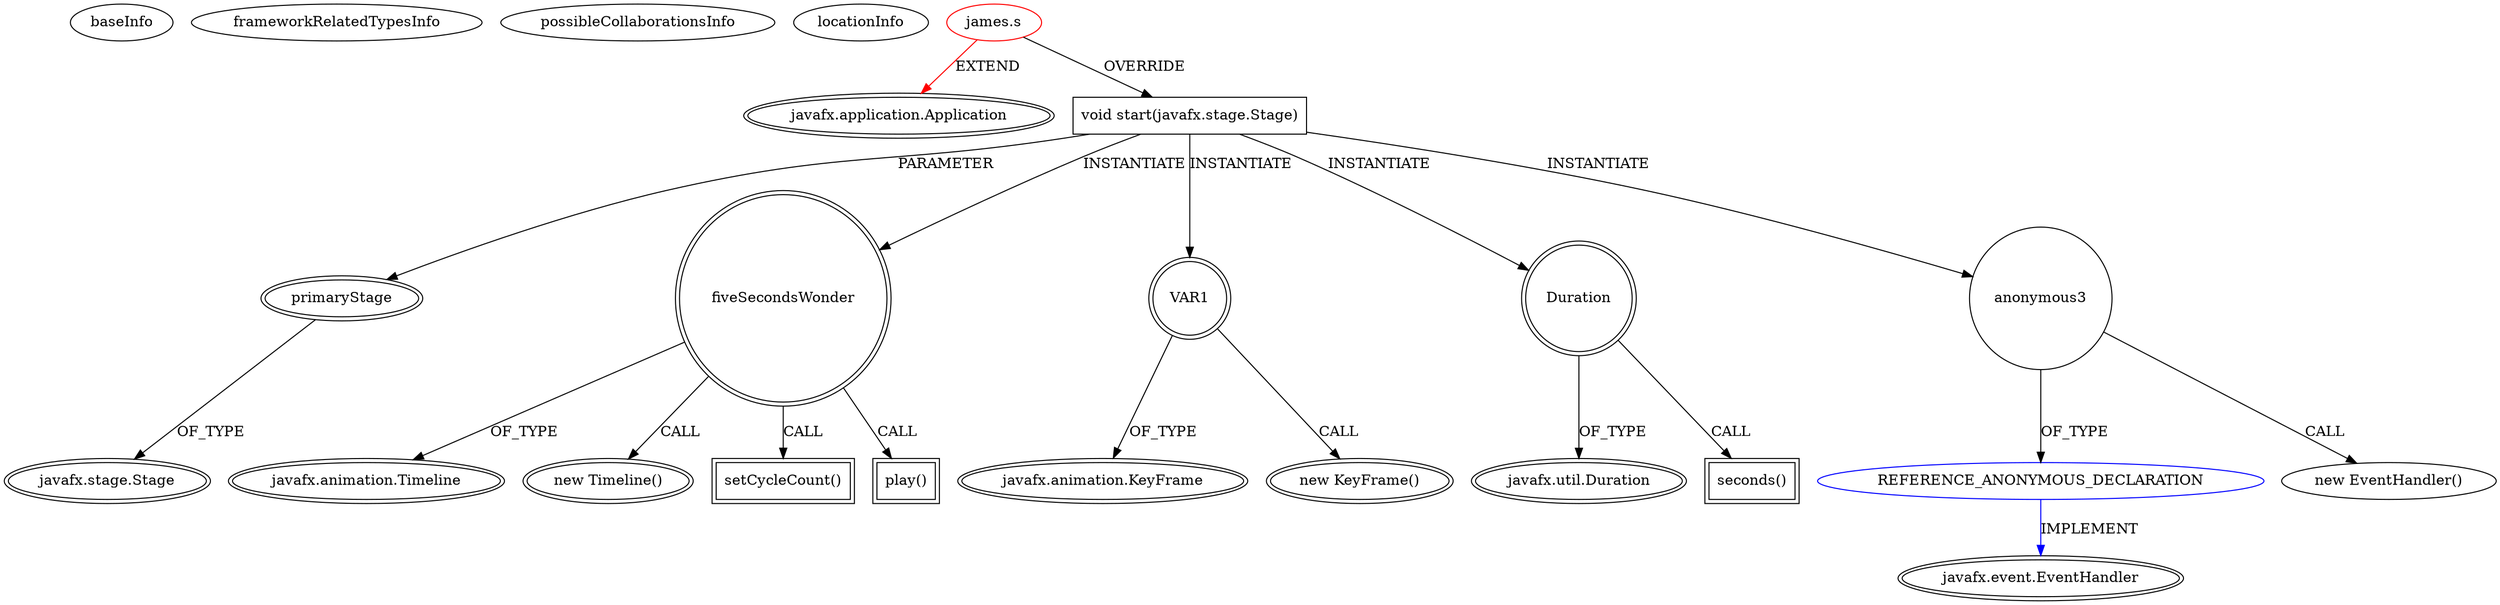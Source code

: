 digraph {
baseInfo[graphId=676,category="extension_graph",isAnonymous=false,possibleRelation=true]
frameworkRelatedTypesInfo[0="javafx.application.Application"]
possibleCollaborationsInfo[0="676~OVERRIDING_METHOD_DECLARATION-INSTANTIATION-~javafx.application.Application ~javafx.event.EventHandler ~false~true"]
locationInfo[projectName="Johnmalc-JavaFX",filePath="/Johnmalc-JavaFX/JavaFX-master/src/james/s.java",contextSignature="s",graphId="676"]
0[label="james.s",vertexType="ROOT_CLIENT_CLASS_DECLARATION",isFrameworkType=false,color=red]
1[label="javafx.application.Application",vertexType="FRAMEWORK_CLASS_TYPE",isFrameworkType=true,peripheries=2]
2[label="void start(javafx.stage.Stage)",vertexType="OVERRIDING_METHOD_DECLARATION",isFrameworkType=false,shape=box]
3[label="primaryStage",vertexType="PARAMETER_DECLARATION",isFrameworkType=true,peripheries=2]
4[label="javafx.stage.Stage",vertexType="FRAMEWORK_CLASS_TYPE",isFrameworkType=true,peripheries=2]
6[label="fiveSecondsWonder",vertexType="VARIABLE_EXPRESION",isFrameworkType=true,peripheries=2,shape=circle]
7[label="javafx.animation.Timeline",vertexType="FRAMEWORK_CLASS_TYPE",isFrameworkType=true,peripheries=2]
5[label="new Timeline()",vertexType="CONSTRUCTOR_CALL",isFrameworkType=true,peripheries=2]
9[label="VAR1",vertexType="VARIABLE_EXPRESION",isFrameworkType=true,peripheries=2,shape=circle]
10[label="javafx.animation.KeyFrame",vertexType="FRAMEWORK_CLASS_TYPE",isFrameworkType=true,peripheries=2]
8[label="new KeyFrame()",vertexType="CONSTRUCTOR_CALL",isFrameworkType=true,peripheries=2]
11[label="Duration",vertexType="VARIABLE_EXPRESION",isFrameworkType=true,peripheries=2,shape=circle]
13[label="javafx.util.Duration",vertexType="FRAMEWORK_CLASS_TYPE",isFrameworkType=true,peripheries=2]
12[label="seconds()",vertexType="INSIDE_CALL",isFrameworkType=true,peripheries=2,shape=box]
15[label="anonymous3",vertexType="VARIABLE_EXPRESION",isFrameworkType=false,shape=circle]
16[label="REFERENCE_ANONYMOUS_DECLARATION",vertexType="REFERENCE_ANONYMOUS_DECLARATION",isFrameworkType=false,color=blue]
17[label="javafx.event.EventHandler",vertexType="FRAMEWORK_INTERFACE_TYPE",isFrameworkType=true,peripheries=2]
14[label="new EventHandler()",vertexType="CONSTRUCTOR_CALL",isFrameworkType=false]
19[label="setCycleCount()",vertexType="INSIDE_CALL",isFrameworkType=true,peripheries=2,shape=box]
21[label="play()",vertexType="INSIDE_CALL",isFrameworkType=true,peripheries=2,shape=box]
0->1[label="EXTEND",color=red]
0->2[label="OVERRIDE"]
3->4[label="OF_TYPE"]
2->3[label="PARAMETER"]
2->6[label="INSTANTIATE"]
6->7[label="OF_TYPE"]
6->5[label="CALL"]
2->9[label="INSTANTIATE"]
9->10[label="OF_TYPE"]
9->8[label="CALL"]
2->11[label="INSTANTIATE"]
11->13[label="OF_TYPE"]
11->12[label="CALL"]
2->15[label="INSTANTIATE"]
16->17[label="IMPLEMENT",color=blue]
15->16[label="OF_TYPE"]
15->14[label="CALL"]
6->19[label="CALL"]
6->21[label="CALL"]
}
